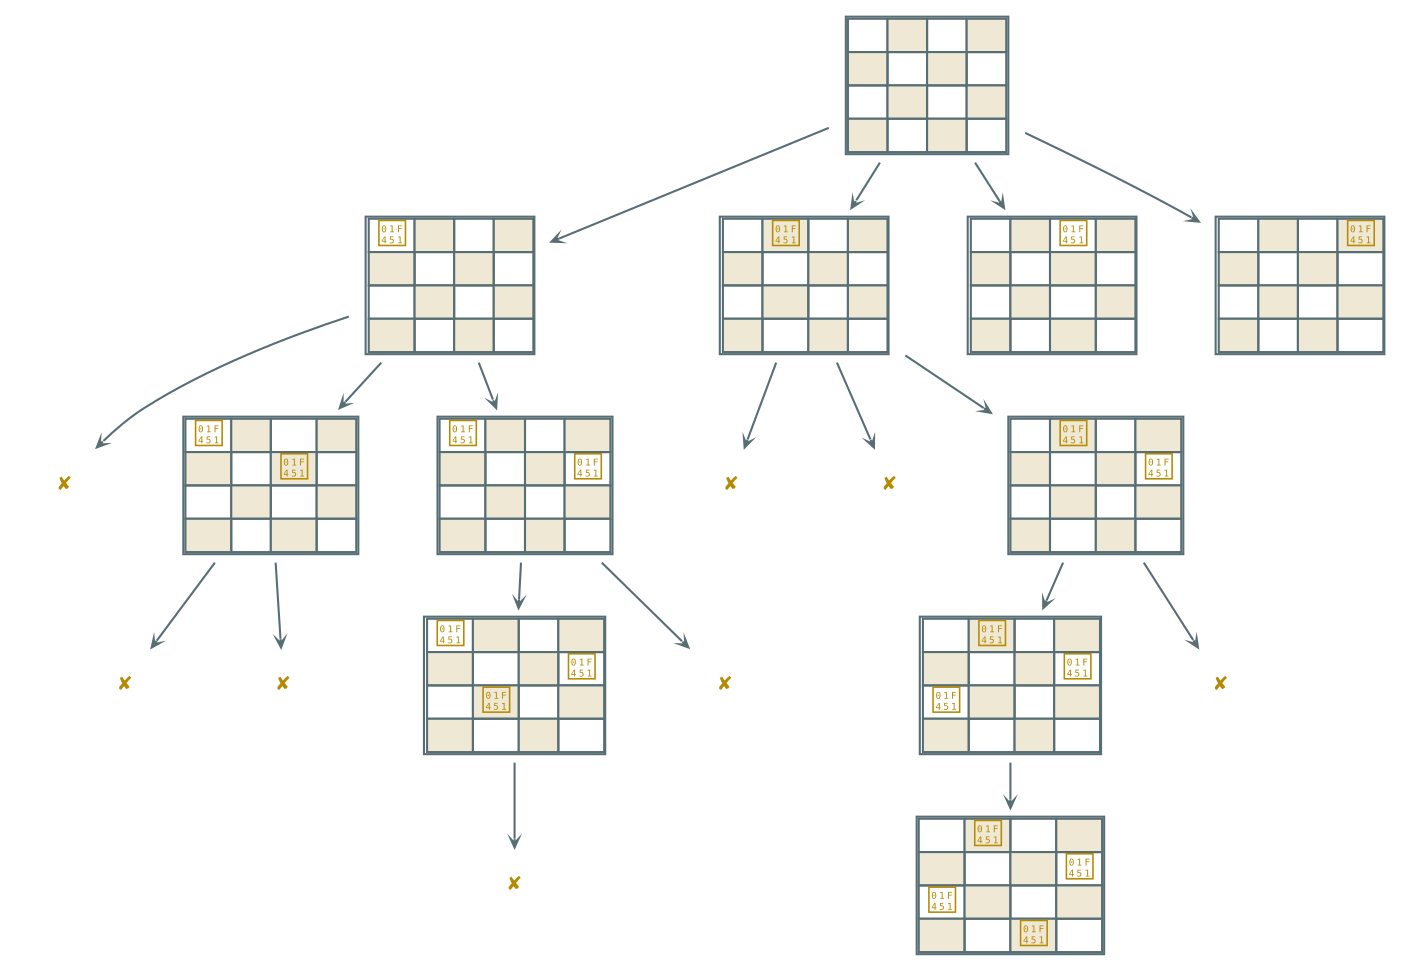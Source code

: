 digraph g {
    bgcolor=transparent
    graph [nodesep=0.3, ranksep=0.3]
    rankdir=TB
    node [shape=none, color="#586e75", fontcolor="#b58900", fontsize=9, fontname="LXGWWenKai"]
    edge [arrowhead=vee, color="#586e75", fontcolor="#268bd2", fontsize=2, fontname="LXGWWenKai", arrowsize=0.4]

    n1 [label=<<table cellspacing="0" border="1">
        <tr>
        <td>&zwnj;&zwnj;</td>
        <td bgcolor="#eee8d5">&zwnj;&zwnj;</td>
        <td>&zwnj;&zwnj;</td>
        <td bgcolor="#eee8d5">&zwnj;&zwnj;</td>
        </tr>
        <tr>
        <td bgcolor="#eee8d5">&zwnj;&zwnj;</td>
        <td>&zwnj;&zwnj;</td>
        <td bgcolor="#eee8d5">&zwnj;&zwnj;</td>
        <td>&zwnj;&zwnj;</td>
        </tr>
        <tr>
        <td>&zwnj;&zwnj;</td>
        <td bgcolor="#eee8d5">&zwnj;&zwnj;</td>
        <td>&zwnj;&zwnj;</td>
        <td bgcolor="#eee8d5">&zwnj;&zwnj;</td>
        </tr>
        <tr>
        <td bgcolor="#eee8d5">&zwnj;&zwnj;</td>
        <td>&zwnj;&zwnj;</td>
        <td bgcolor="#eee8d5">&zwnj;&zwnj;</td>
        <td>&zwnj;&zwnj;</td>
        </tr>
        </table>>]

    n2 [label=<<table cellspacing="0" border="1">
        <tr>
        <td>👑</td>
        <td bgcolor="#eee8d5">&zwnj;&zwnj;</td>
        <td>&zwnj;&zwnj;</td>
        <td bgcolor="#eee8d5">&zwnj;&zwnj;</td>
        </tr>
        <tr>
        <td bgcolor="#eee8d5">&zwnj;&zwnj;</td>
        <td>&zwnj;&zwnj;</td>
        <td bgcolor="#eee8d5">&zwnj;&zwnj;</td>
        <td>&zwnj;&zwnj;</td>
        </tr>
        <tr>
        <td>&zwnj;&zwnj;</td>
        <td bgcolor="#eee8d5">&zwnj;&zwnj;</td>
        <td>&zwnj;&zwnj;</td>
        <td bgcolor="#eee8d5">&zwnj;&zwnj;</td>
        </tr>
        <tr>
        <td bgcolor="#eee8d5"></td>
        <td>&zwnj;&zwnj;</td>
        <td bgcolor="#eee8d5">&zwnj;&zwnj;</td>
        <td>&zwnj;&zwnj;</td>
        </tr>
        </table>>]

    n3 [label=<<table cellspacing="0" border="1">
        <tr>
        <td>&zwnj;&zwnj;</td>
        <td bgcolor="#eee8d5">👑</td>
        <td>&zwnj;&zwnj;</td>
        <td bgcolor="#eee8d5">&zwnj;&zwnj;</td>
        </tr>
        <tr>
        <td bgcolor="#eee8d5">&zwnj;&zwnj;</td>
        <td>&zwnj;&zwnj;</td>
        <td bgcolor="#eee8d5">&zwnj;&zwnj;</td>
        <td>&zwnj;&zwnj;</td>
        </tr>
        <tr>
        <td>&zwnj;&zwnj;</td>
        <td bgcolor="#eee8d5">&zwnj;&zwnj;</td>
        <td>&zwnj;&zwnj;</td>
        <td bgcolor="#eee8d5">&zwnj;&zwnj;</td>
        </tr>
        <tr>
        <td bgcolor="#eee8d5"></td>
        <td></td>
        <td bgcolor="#eee8d5">&zwnj;&zwnj;</td>
        <td>&zwnj;&zwnj;</td>
        </tr>
        </table>>]

    n21 [label=<<table cellspacing="0" border="1">
        <tr>
        <td></td>
        <td bgcolor="#eee8d5">&zwnj;&zwnj;</td>
        <td>👑</td>
        <td bgcolor="#eee8d5">&zwnj;&zwnj;</td>
        </tr>
        <tr>
        <td bgcolor="#eee8d5">&zwnj;&zwnj;</td>
        <td>&zwnj;&zwnj;</td>
        <td bgcolor="#eee8d5">&zwnj;&zwnj;</td>
        <td>&zwnj;&zwnj;</td>
        </tr>
        <tr>
        <td>&zwnj;&zwnj;</td>
        <td bgcolor="#eee8d5">&zwnj;&zwnj;</td>
        <td>&zwnj;&zwnj;</td>
        <td bgcolor="#eee8d5">&zwnj;&zwnj;</td>
        </tr>
        <tr>
        <td bgcolor="#eee8d5"></td>
        <td>&zwnj;&zwnj;</td>
        <td bgcolor="#eee8d5">&zwnj;&zwnj;</td>
        <td>&zwnj;&zwnj;</td>
        </tr>
        </table>>]

    n22 [label=<<table cellspacing="0" border="1">
        <tr>
        <td></td>
        <td bgcolor="#eee8d5">&zwnj;&zwnj;</td>
        <td></td>
        <td bgcolor="#eee8d5">👑</td>
        </tr>
        <tr>
        <td bgcolor="#eee8d5">&zwnj;&zwnj;</td>
        <td>&zwnj;&zwnj;</td>
        <td bgcolor="#eee8d5">&zwnj;&zwnj;</td>
        <td>&zwnj;&zwnj;</td>
        </tr>
        <tr>
        <td>&zwnj;&zwnj;</td>
        <td bgcolor="#eee8d5">&zwnj;&zwnj;</td>
        <td>&zwnj;&zwnj;</td>
        <td bgcolor="#eee8d5">&zwnj;&zwnj;</td>
        </tr>
        <tr>
        <td bgcolor="#eee8d5"></td>
        <td>&zwnj;&zwnj;</td>
        <td bgcolor="#eee8d5">&zwnj;&zwnj;</td>
        <td>&zwnj;&zwnj;</td>
        </tr>
        </table>>]

    n1 -> {n2,n3,n21,n22}
    
    n5 [label=✘]

    n6 [label=<<table cellspacing="0" border="1">
        <tr>
        <td>👑</td>
        <td bgcolor="#eee8d5">&zwnj;&zwnj;</td>
        <td>&zwnj;&zwnj;</td>
        <td bgcolor="#eee8d5">&zwnj;&zwnj;</td>
        </tr>
        <tr>
        <td bgcolor="#eee8d5">&zwnj;&zwnj;</td>
        <td>&zwnj;&zwnj;</td>
        <td bgcolor="#eee8d5">👑</td>
        <td>&zwnj;&zwnj;</td>
        </tr>
        <tr>
        <td>&zwnj;&zwnj;</td>
        <td bgcolor="#eee8d5">&zwnj;&zwnj;</td>
        <td></td>
        <td bgcolor="#eee8d5">&zwnj;&zwnj;</td>
        </tr>
        <tr>
        <td bgcolor="#eee8d5"></td>
        <td>&zwnj;&zwnj;</td>
        <td bgcolor="#eee8d5">&zwnj;&zwnj;</td>
        <td>&zwnj;&zwnj;</td>
        </tr>
        </table>>]

    n7 [label=<<table cellspacing="0" border="1">
        <tr>
        <td>👑</td>
        <td bgcolor="#eee8d5">&zwnj;&zwnj;</td>
        <td>&zwnj;&zwnj;</td>
        <td bgcolor="#eee8d5">&zwnj;&zwnj;</td>
        </tr>
        <tr>
        <td bgcolor="#eee8d5">&zwnj;&zwnj;</td>
        <td>&zwnj;&zwnj;</td>
        <td bgcolor="#eee8d5">&zwnj;&zwnj;</td>
        <td>👑</td>
        </tr>
        <tr>
        <td>&zwnj;&zwnj;</td>
        <td bgcolor="#eee8d5">&zwnj;&zwnj;</td>
        <td></td>
        <td bgcolor="#eee8d5"></td>
        </tr>
        <tr>
        <td bgcolor="#eee8d5"></td>
        <td>&zwnj;&zwnj;</td>
        <td bgcolor="#eee8d5">&zwnj;&zwnj;</td>
        <td>&zwnj;&zwnj;</td>
        </tr>
        </table>>]

    n2 -> {n5,n6,n7}

    n8 [label=✘]
    n10 [label=✘]

    n11 [label=<<table cellspacing="0" border="1">
        <tr>
        <td>&zwnj;&zwnj;</td>
        <td bgcolor="#eee8d5">👑</td>
        <td>&zwnj;&zwnj;</td>
        <td bgcolor="#eee8d5">&zwnj;&zwnj;</td>
        </tr>
        <tr>
        <td bgcolor="#eee8d5">&zwnj;&zwnj;</td>
        <td>&zwnj;&zwnj;</td>
        <td bgcolor="#eee8d5">&zwnj;&zwnj;</td>
        <td>👑</td>
        </tr>
        <tr>
        <td>&zwnj;&zwnj;</td>
        <td bgcolor="#eee8d5">&zwnj;&zwnj;</td>
        <td></td>
        <td bgcolor="#eee8d5"></td>
        </tr>
        <tr>
        <td bgcolor="#eee8d5"></td>
        <td></td>
        <td bgcolor="#eee8d5">&zwnj;&zwnj;</td>
        <td>&zwnj;&zwnj;</td>
        </tr>
        </table>>]

    n3 -> {n8,n10,n11}

    n13 [label=✘]
    n15 [label=✘]

    n6 -> {n13,n15}

    n17 [label=<<table cellspacing="0" border="1">
        <tr>
        <td>👑</td>
        <td bgcolor="#eee8d5">&zwnj;&zwnj;</td>
        <td>&zwnj;&zwnj;</td>
        <td bgcolor="#eee8d5">&zwnj;&zwnj;</td>
        </tr>
        <tr>
        <td bgcolor="#eee8d5">&zwnj;&zwnj;</td>
        <td></td>
        <td bgcolor="#eee8d5">&zwnj;&zwnj;</td>
        <td>👑</td>
        </tr>
        <tr>
        <td>&zwnj;&zwnj;</td>
        <td bgcolor="#eee8d5">👑</td>
        <td></td>
        <td bgcolor="#eee8d5"></td>
        </tr>
        <tr>
        <td bgcolor="#eee8d5"></td>
        <td>&zwnj;&zwnj;</td>
        <td bgcolor="#eee8d5">&zwnj;&zwnj;</td>
        <td>&zwnj;&zwnj;</td>
        </tr>
        </table>>]

    n18 [label=✘]

    n7 -> {n17,n18}

    n20 [label=<<table cellspacing="0" border="1">
        <tr>
        <td>&zwnj;&zwnj;</td>
        <td bgcolor="#eee8d5">👑</td>
        <td>&zwnj;&zwnj;</td>
        <td bgcolor="#eee8d5">&zwnj;&zwnj;</td>
        </tr>
        <tr>
        <td bgcolor="#eee8d5">&zwnj;&zwnj;</td>
        <td>&zwnj;&zwnj;</td>
        <td bgcolor="#eee8d5">&zwnj;&zwnj;</td>
        <td>👑</td>
        </tr>
        <tr>
        <td>👑</td>
        <td bgcolor="#eee8d5">&zwnj;&zwnj;</td>
        <td></td>
        <td bgcolor="#eee8d5"></td>
        </tr>
        <tr>
        <td bgcolor="#eee8d5"></td>
        <td></td>
        <td bgcolor="#eee8d5">&zwnj;&zwnj;</td>
        <td>&zwnj;&zwnj;</td>
        </tr>
        </table>>]

    n24 [label=✘]

    n11 -> {n20,n24}

    n28 [label=✘]

    n17 -> {n28}

    n32 [label=<<table cellspacing="0" border="1">
        <tr>
        <td>&zwnj;&zwnj;</td>
        <td bgcolor="#eee8d5">👑</td>
        <td>&zwnj;&zwnj;</td>
        <td bgcolor="#eee8d5">&zwnj;&zwnj;</td>
        </tr>
        <tr>
        <td bgcolor="#eee8d5">&zwnj;&zwnj;</td>
        <td>&zwnj;&zwnj;</td>
        <td bgcolor="#eee8d5">&zwnj;&zwnj;</td>
        <td>👑</td>
        </tr>
        <tr>
        <td>👑</td>
        <td bgcolor="#eee8d5">&zwnj;&zwnj;</td>
        <td></td>
        <td bgcolor="#eee8d5"></td>
        </tr>
        <tr>
        <td bgcolor="#eee8d5"></td>
        <td></td>
        <td bgcolor="#eee8d5">👑</td>
        <td>&zwnj;&zwnj;</td>
        </tr>
        </table>>]

    n20 -> {n32}
}